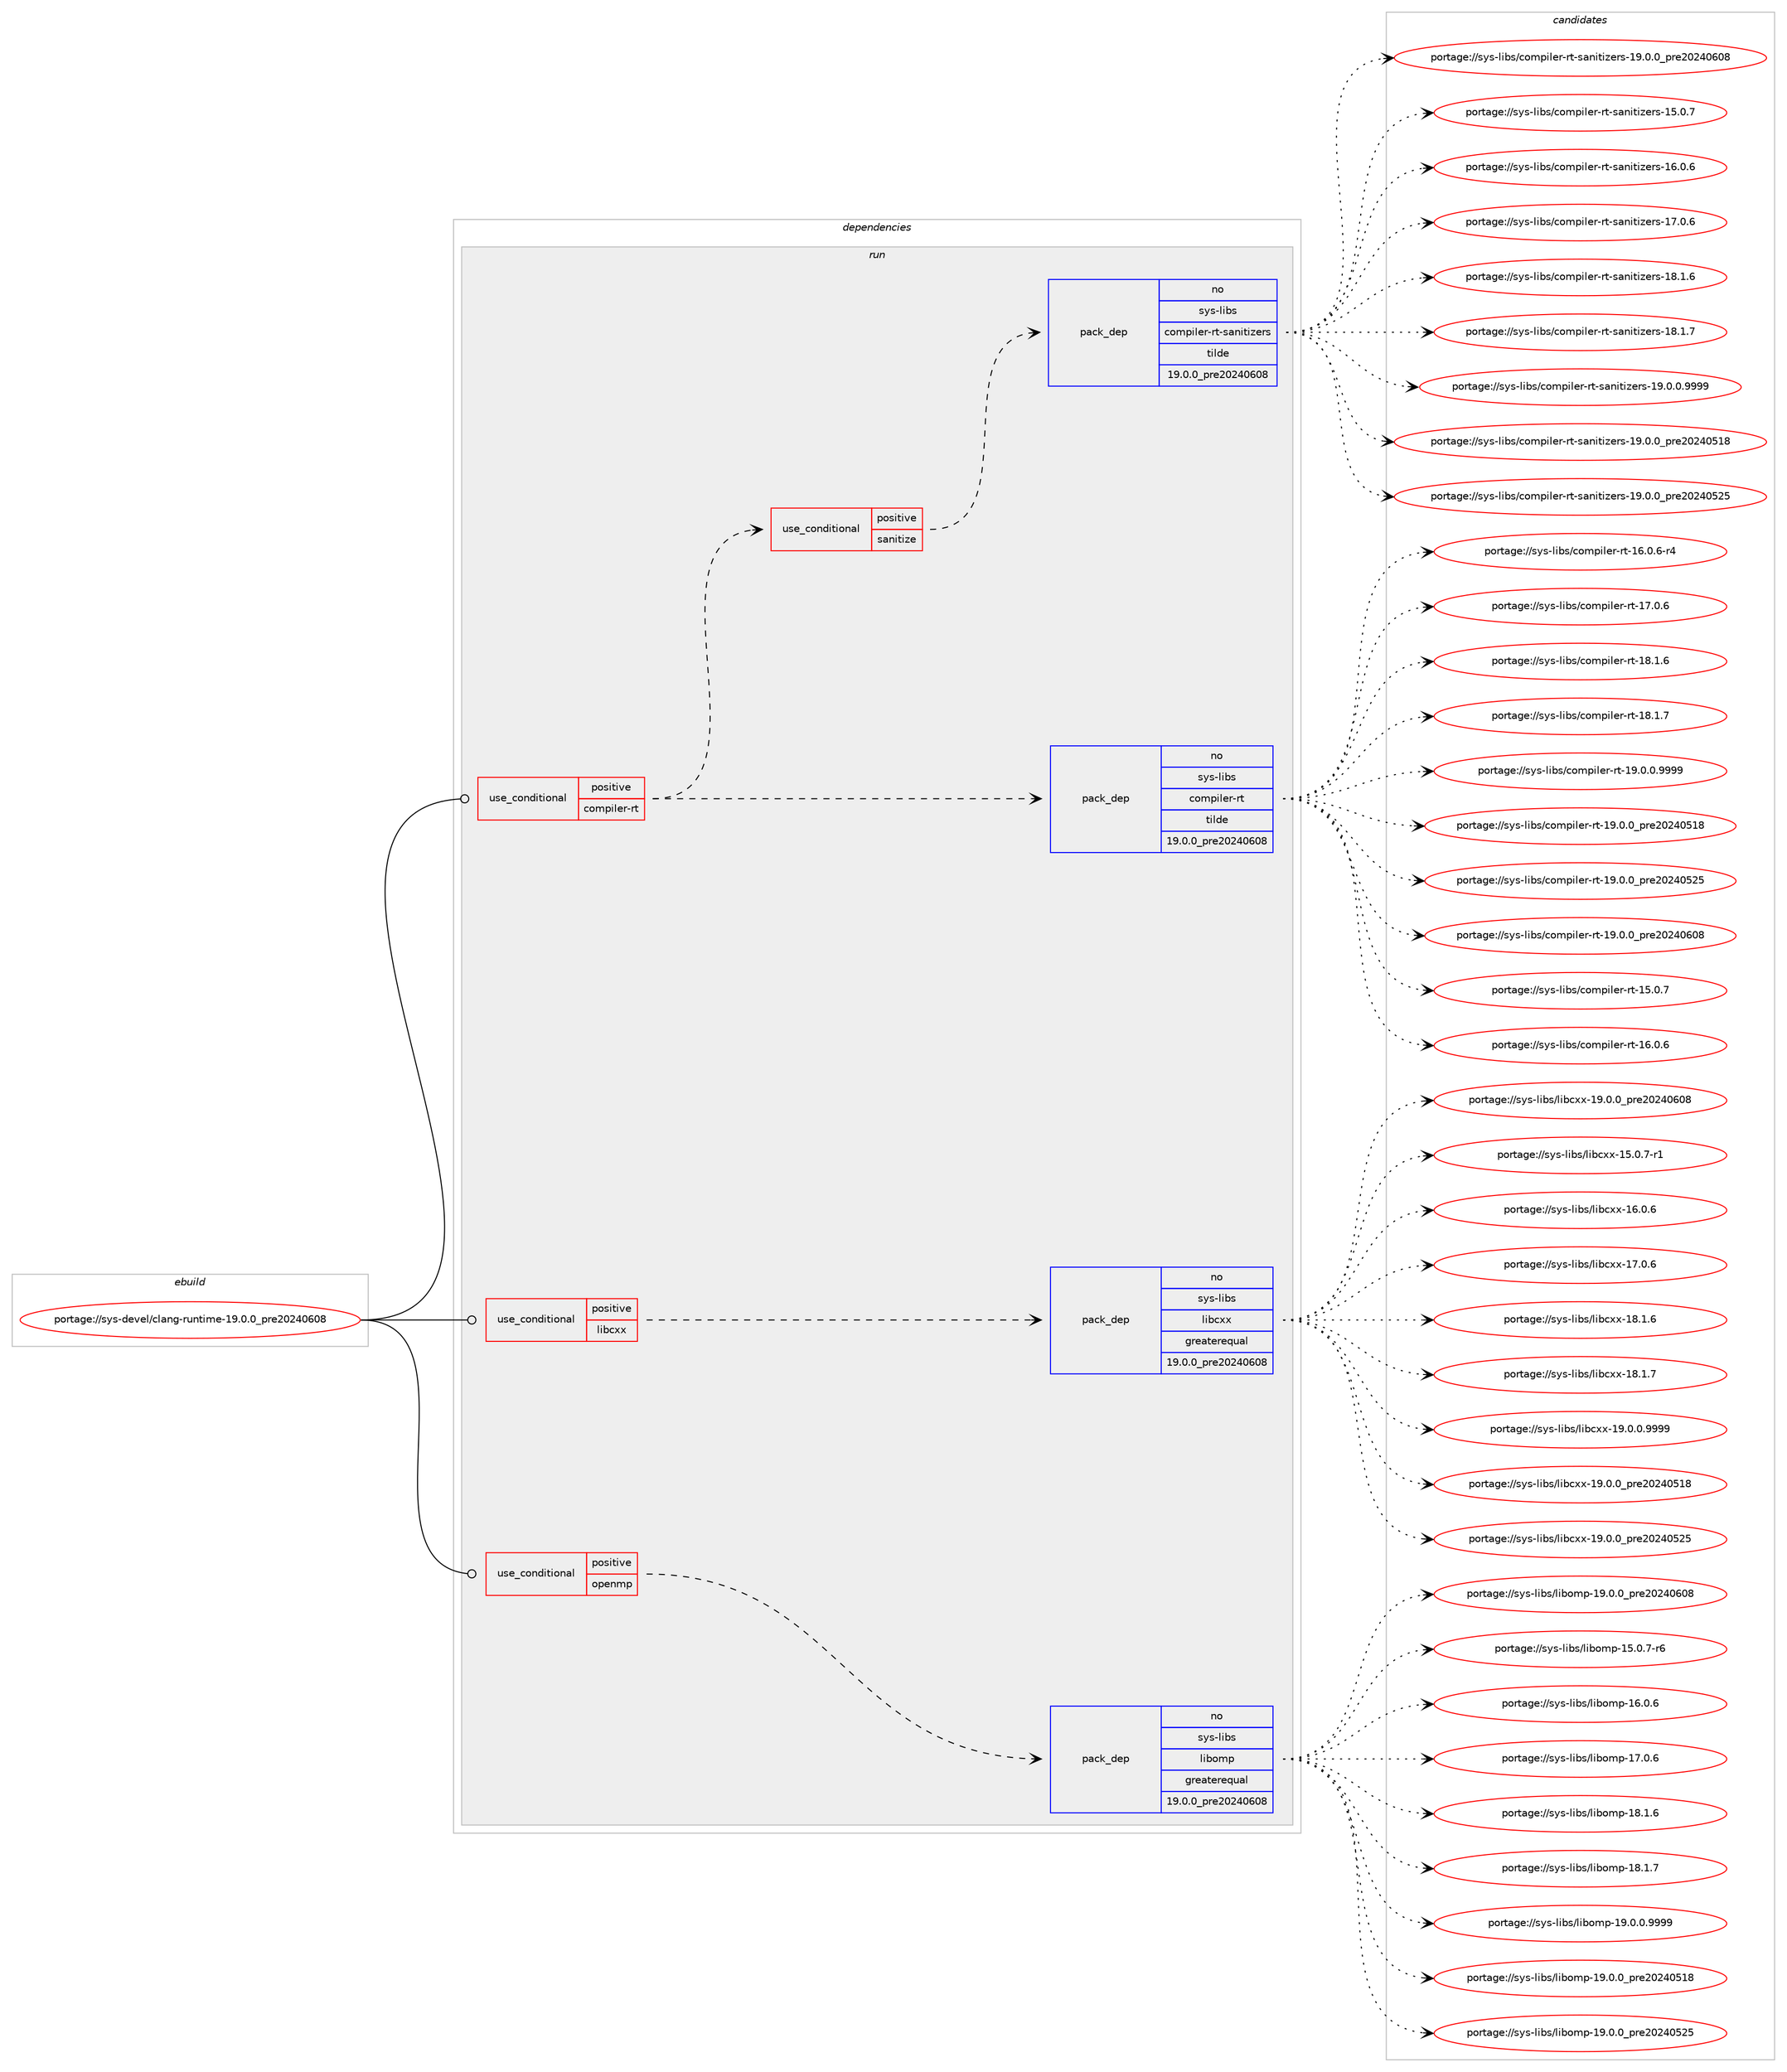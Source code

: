 digraph prolog {

# *************
# Graph options
# *************

newrank=true;
concentrate=true;
compound=true;
graph [rankdir=LR,fontname=Helvetica,fontsize=10,ranksep=1.5];#, ranksep=2.5, nodesep=0.2];
edge  [arrowhead=vee];
node  [fontname=Helvetica,fontsize=10];

# **********
# The ebuild
# **********

subgraph cluster_leftcol {
color=gray;
rank=same;
label=<<i>ebuild</i>>;
id [label="portage://sys-devel/clang-runtime-19.0.0_pre20240608", color=red, width=4, href="../sys-devel/clang-runtime-19.0.0_pre20240608.svg"];
}

# ****************
# The dependencies
# ****************

subgraph cluster_midcol {
color=gray;
label=<<i>dependencies</i>>;
subgraph cluster_compile {
fillcolor="#eeeeee";
style=filled;
label=<<i>compile</i>>;
}
subgraph cluster_compileandrun {
fillcolor="#eeeeee";
style=filled;
label=<<i>compile and run</i>>;
}
subgraph cluster_run {
fillcolor="#eeeeee";
style=filled;
label=<<i>run</i>>;
subgraph cond947 {
dependency2299 [label=<<TABLE BORDER="0" CELLBORDER="1" CELLSPACING="0" CELLPADDING="4"><TR><TD ROWSPAN="3" CELLPADDING="10">use_conditional</TD></TR><TR><TD>positive</TD></TR><TR><TD>compiler-rt</TD></TR></TABLE>>, shape=none, color=red];
subgraph pack1331 {
dependency2300 [label=<<TABLE BORDER="0" CELLBORDER="1" CELLSPACING="0" CELLPADDING="4" WIDTH="220"><TR><TD ROWSPAN="6" CELLPADDING="30">pack_dep</TD></TR><TR><TD WIDTH="110">no</TD></TR><TR><TD>sys-libs</TD></TR><TR><TD>compiler-rt</TD></TR><TR><TD>tilde</TD></TR><TR><TD>19.0.0_pre20240608</TD></TR></TABLE>>, shape=none, color=blue];
}
dependency2299:e -> dependency2300:w [weight=20,style="dashed",arrowhead="vee"];
subgraph cond948 {
dependency2301 [label=<<TABLE BORDER="0" CELLBORDER="1" CELLSPACING="0" CELLPADDING="4"><TR><TD ROWSPAN="3" CELLPADDING="10">use_conditional</TD></TR><TR><TD>positive</TD></TR><TR><TD>sanitize</TD></TR></TABLE>>, shape=none, color=red];
subgraph pack1332 {
dependency2302 [label=<<TABLE BORDER="0" CELLBORDER="1" CELLSPACING="0" CELLPADDING="4" WIDTH="220"><TR><TD ROWSPAN="6" CELLPADDING="30">pack_dep</TD></TR><TR><TD WIDTH="110">no</TD></TR><TR><TD>sys-libs</TD></TR><TR><TD>compiler-rt-sanitizers</TD></TR><TR><TD>tilde</TD></TR><TR><TD>19.0.0_pre20240608</TD></TR></TABLE>>, shape=none, color=blue];
}
dependency2301:e -> dependency2302:w [weight=20,style="dashed",arrowhead="vee"];
}
dependency2299:e -> dependency2301:w [weight=20,style="dashed",arrowhead="vee"];
}
id:e -> dependency2299:w [weight=20,style="solid",arrowhead="odot"];
subgraph cond949 {
dependency2303 [label=<<TABLE BORDER="0" CELLBORDER="1" CELLSPACING="0" CELLPADDING="4"><TR><TD ROWSPAN="3" CELLPADDING="10">use_conditional</TD></TR><TR><TD>positive</TD></TR><TR><TD>libcxx</TD></TR></TABLE>>, shape=none, color=red];
subgraph pack1333 {
dependency2304 [label=<<TABLE BORDER="0" CELLBORDER="1" CELLSPACING="0" CELLPADDING="4" WIDTH="220"><TR><TD ROWSPAN="6" CELLPADDING="30">pack_dep</TD></TR><TR><TD WIDTH="110">no</TD></TR><TR><TD>sys-libs</TD></TR><TR><TD>libcxx</TD></TR><TR><TD>greaterequal</TD></TR><TR><TD>19.0.0_pre20240608</TD></TR></TABLE>>, shape=none, color=blue];
}
dependency2303:e -> dependency2304:w [weight=20,style="dashed",arrowhead="vee"];
}
id:e -> dependency2303:w [weight=20,style="solid",arrowhead="odot"];
subgraph cond950 {
dependency2305 [label=<<TABLE BORDER="0" CELLBORDER="1" CELLSPACING="0" CELLPADDING="4"><TR><TD ROWSPAN="3" CELLPADDING="10">use_conditional</TD></TR><TR><TD>positive</TD></TR><TR><TD>openmp</TD></TR></TABLE>>, shape=none, color=red];
subgraph pack1334 {
dependency2306 [label=<<TABLE BORDER="0" CELLBORDER="1" CELLSPACING="0" CELLPADDING="4" WIDTH="220"><TR><TD ROWSPAN="6" CELLPADDING="30">pack_dep</TD></TR><TR><TD WIDTH="110">no</TD></TR><TR><TD>sys-libs</TD></TR><TR><TD>libomp</TD></TR><TR><TD>greaterequal</TD></TR><TR><TD>19.0.0_pre20240608</TD></TR></TABLE>>, shape=none, color=blue];
}
dependency2305:e -> dependency2306:w [weight=20,style="dashed",arrowhead="vee"];
}
id:e -> dependency2305:w [weight=20,style="solid",arrowhead="odot"];
}
}

# **************
# The candidates
# **************

subgraph cluster_choices {
rank=same;
color=gray;
label=<<i>candidates</i>>;

subgraph choice1331 {
color=black;
nodesep=1;
choice115121115451081059811547991111091121051081011144511411645495346484655 [label="portage://sys-libs/compiler-rt-15.0.7", color=red, width=4,href="../sys-libs/compiler-rt-15.0.7.svg"];
choice115121115451081059811547991111091121051081011144511411645495446484654 [label="portage://sys-libs/compiler-rt-16.0.6", color=red, width=4,href="../sys-libs/compiler-rt-16.0.6.svg"];
choice1151211154510810598115479911110911210510810111445114116454954464846544511452 [label="portage://sys-libs/compiler-rt-16.0.6-r4", color=red, width=4,href="../sys-libs/compiler-rt-16.0.6-r4.svg"];
choice115121115451081059811547991111091121051081011144511411645495546484654 [label="portage://sys-libs/compiler-rt-17.0.6", color=red, width=4,href="../sys-libs/compiler-rt-17.0.6.svg"];
choice115121115451081059811547991111091121051081011144511411645495646494654 [label="portage://sys-libs/compiler-rt-18.1.6", color=red, width=4,href="../sys-libs/compiler-rt-18.1.6.svg"];
choice115121115451081059811547991111091121051081011144511411645495646494655 [label="portage://sys-libs/compiler-rt-18.1.7", color=red, width=4,href="../sys-libs/compiler-rt-18.1.7.svg"];
choice1151211154510810598115479911110911210510810111445114116454957464846484657575757 [label="portage://sys-libs/compiler-rt-19.0.0.9999", color=red, width=4,href="../sys-libs/compiler-rt-19.0.0.9999.svg"];
choice115121115451081059811547991111091121051081011144511411645495746484648951121141015048505248534956 [label="portage://sys-libs/compiler-rt-19.0.0_pre20240518", color=red, width=4,href="../sys-libs/compiler-rt-19.0.0_pre20240518.svg"];
choice115121115451081059811547991111091121051081011144511411645495746484648951121141015048505248535053 [label="portage://sys-libs/compiler-rt-19.0.0_pre20240525", color=red, width=4,href="../sys-libs/compiler-rt-19.0.0_pre20240525.svg"];
choice115121115451081059811547991111091121051081011144511411645495746484648951121141015048505248544856 [label="portage://sys-libs/compiler-rt-19.0.0_pre20240608", color=red, width=4,href="../sys-libs/compiler-rt-19.0.0_pre20240608.svg"];
dependency2300:e -> choice115121115451081059811547991111091121051081011144511411645495346484655:w [style=dotted,weight="100"];
dependency2300:e -> choice115121115451081059811547991111091121051081011144511411645495446484654:w [style=dotted,weight="100"];
dependency2300:e -> choice1151211154510810598115479911110911210510810111445114116454954464846544511452:w [style=dotted,weight="100"];
dependency2300:e -> choice115121115451081059811547991111091121051081011144511411645495546484654:w [style=dotted,weight="100"];
dependency2300:e -> choice115121115451081059811547991111091121051081011144511411645495646494654:w [style=dotted,weight="100"];
dependency2300:e -> choice115121115451081059811547991111091121051081011144511411645495646494655:w [style=dotted,weight="100"];
dependency2300:e -> choice1151211154510810598115479911110911210510810111445114116454957464846484657575757:w [style=dotted,weight="100"];
dependency2300:e -> choice115121115451081059811547991111091121051081011144511411645495746484648951121141015048505248534956:w [style=dotted,weight="100"];
dependency2300:e -> choice115121115451081059811547991111091121051081011144511411645495746484648951121141015048505248535053:w [style=dotted,weight="100"];
dependency2300:e -> choice115121115451081059811547991111091121051081011144511411645495746484648951121141015048505248544856:w [style=dotted,weight="100"];
}
subgraph choice1332 {
color=black;
nodesep=1;
choice1151211154510810598115479911110911210510810111445114116451159711010511610512210111411545495346484655 [label="portage://sys-libs/compiler-rt-sanitizers-15.0.7", color=red, width=4,href="../sys-libs/compiler-rt-sanitizers-15.0.7.svg"];
choice1151211154510810598115479911110911210510810111445114116451159711010511610512210111411545495446484654 [label="portage://sys-libs/compiler-rt-sanitizers-16.0.6", color=red, width=4,href="../sys-libs/compiler-rt-sanitizers-16.0.6.svg"];
choice1151211154510810598115479911110911210510810111445114116451159711010511610512210111411545495546484654 [label="portage://sys-libs/compiler-rt-sanitizers-17.0.6", color=red, width=4,href="../sys-libs/compiler-rt-sanitizers-17.0.6.svg"];
choice1151211154510810598115479911110911210510810111445114116451159711010511610512210111411545495646494654 [label="portage://sys-libs/compiler-rt-sanitizers-18.1.6", color=red, width=4,href="../sys-libs/compiler-rt-sanitizers-18.1.6.svg"];
choice1151211154510810598115479911110911210510810111445114116451159711010511610512210111411545495646494655 [label="portage://sys-libs/compiler-rt-sanitizers-18.1.7", color=red, width=4,href="../sys-libs/compiler-rt-sanitizers-18.1.7.svg"];
choice11512111545108105981154799111109112105108101114451141164511597110105116105122101114115454957464846484657575757 [label="portage://sys-libs/compiler-rt-sanitizers-19.0.0.9999", color=red, width=4,href="../sys-libs/compiler-rt-sanitizers-19.0.0.9999.svg"];
choice1151211154510810598115479911110911210510810111445114116451159711010511610512210111411545495746484648951121141015048505248534956 [label="portage://sys-libs/compiler-rt-sanitizers-19.0.0_pre20240518", color=red, width=4,href="../sys-libs/compiler-rt-sanitizers-19.0.0_pre20240518.svg"];
choice1151211154510810598115479911110911210510810111445114116451159711010511610512210111411545495746484648951121141015048505248535053 [label="portage://sys-libs/compiler-rt-sanitizers-19.0.0_pre20240525", color=red, width=4,href="../sys-libs/compiler-rt-sanitizers-19.0.0_pre20240525.svg"];
choice1151211154510810598115479911110911210510810111445114116451159711010511610512210111411545495746484648951121141015048505248544856 [label="portage://sys-libs/compiler-rt-sanitizers-19.0.0_pre20240608", color=red, width=4,href="../sys-libs/compiler-rt-sanitizers-19.0.0_pre20240608.svg"];
dependency2302:e -> choice1151211154510810598115479911110911210510810111445114116451159711010511610512210111411545495346484655:w [style=dotted,weight="100"];
dependency2302:e -> choice1151211154510810598115479911110911210510810111445114116451159711010511610512210111411545495446484654:w [style=dotted,weight="100"];
dependency2302:e -> choice1151211154510810598115479911110911210510810111445114116451159711010511610512210111411545495546484654:w [style=dotted,weight="100"];
dependency2302:e -> choice1151211154510810598115479911110911210510810111445114116451159711010511610512210111411545495646494654:w [style=dotted,weight="100"];
dependency2302:e -> choice1151211154510810598115479911110911210510810111445114116451159711010511610512210111411545495646494655:w [style=dotted,weight="100"];
dependency2302:e -> choice11512111545108105981154799111109112105108101114451141164511597110105116105122101114115454957464846484657575757:w [style=dotted,weight="100"];
dependency2302:e -> choice1151211154510810598115479911110911210510810111445114116451159711010511610512210111411545495746484648951121141015048505248534956:w [style=dotted,weight="100"];
dependency2302:e -> choice1151211154510810598115479911110911210510810111445114116451159711010511610512210111411545495746484648951121141015048505248535053:w [style=dotted,weight="100"];
dependency2302:e -> choice1151211154510810598115479911110911210510810111445114116451159711010511610512210111411545495746484648951121141015048505248544856:w [style=dotted,weight="100"];
}
subgraph choice1333 {
color=black;
nodesep=1;
choice1151211154510810598115471081059899120120454953464846554511449 [label="portage://sys-libs/libcxx-15.0.7-r1", color=red, width=4,href="../sys-libs/libcxx-15.0.7-r1.svg"];
choice115121115451081059811547108105989912012045495446484654 [label="portage://sys-libs/libcxx-16.0.6", color=red, width=4,href="../sys-libs/libcxx-16.0.6.svg"];
choice115121115451081059811547108105989912012045495546484654 [label="portage://sys-libs/libcxx-17.0.6", color=red, width=4,href="../sys-libs/libcxx-17.0.6.svg"];
choice115121115451081059811547108105989912012045495646494654 [label="portage://sys-libs/libcxx-18.1.6", color=red, width=4,href="../sys-libs/libcxx-18.1.6.svg"];
choice115121115451081059811547108105989912012045495646494655 [label="portage://sys-libs/libcxx-18.1.7", color=red, width=4,href="../sys-libs/libcxx-18.1.7.svg"];
choice1151211154510810598115471081059899120120454957464846484657575757 [label="portage://sys-libs/libcxx-19.0.0.9999", color=red, width=4,href="../sys-libs/libcxx-19.0.0.9999.svg"];
choice115121115451081059811547108105989912012045495746484648951121141015048505248534956 [label="portage://sys-libs/libcxx-19.0.0_pre20240518", color=red, width=4,href="../sys-libs/libcxx-19.0.0_pre20240518.svg"];
choice115121115451081059811547108105989912012045495746484648951121141015048505248535053 [label="portage://sys-libs/libcxx-19.0.0_pre20240525", color=red, width=4,href="../sys-libs/libcxx-19.0.0_pre20240525.svg"];
choice115121115451081059811547108105989912012045495746484648951121141015048505248544856 [label="portage://sys-libs/libcxx-19.0.0_pre20240608", color=red, width=4,href="../sys-libs/libcxx-19.0.0_pre20240608.svg"];
dependency2304:e -> choice1151211154510810598115471081059899120120454953464846554511449:w [style=dotted,weight="100"];
dependency2304:e -> choice115121115451081059811547108105989912012045495446484654:w [style=dotted,weight="100"];
dependency2304:e -> choice115121115451081059811547108105989912012045495546484654:w [style=dotted,weight="100"];
dependency2304:e -> choice115121115451081059811547108105989912012045495646494654:w [style=dotted,weight="100"];
dependency2304:e -> choice115121115451081059811547108105989912012045495646494655:w [style=dotted,weight="100"];
dependency2304:e -> choice1151211154510810598115471081059899120120454957464846484657575757:w [style=dotted,weight="100"];
dependency2304:e -> choice115121115451081059811547108105989912012045495746484648951121141015048505248534956:w [style=dotted,weight="100"];
dependency2304:e -> choice115121115451081059811547108105989912012045495746484648951121141015048505248535053:w [style=dotted,weight="100"];
dependency2304:e -> choice115121115451081059811547108105989912012045495746484648951121141015048505248544856:w [style=dotted,weight="100"];
}
subgraph choice1334 {
color=black;
nodesep=1;
choice11512111545108105981154710810598111109112454953464846554511454 [label="portage://sys-libs/libomp-15.0.7-r6", color=red, width=4,href="../sys-libs/libomp-15.0.7-r6.svg"];
choice1151211154510810598115471081059811110911245495446484654 [label="portage://sys-libs/libomp-16.0.6", color=red, width=4,href="../sys-libs/libomp-16.0.6.svg"];
choice1151211154510810598115471081059811110911245495546484654 [label="portage://sys-libs/libomp-17.0.6", color=red, width=4,href="../sys-libs/libomp-17.0.6.svg"];
choice1151211154510810598115471081059811110911245495646494654 [label="portage://sys-libs/libomp-18.1.6", color=red, width=4,href="../sys-libs/libomp-18.1.6.svg"];
choice1151211154510810598115471081059811110911245495646494655 [label="portage://sys-libs/libomp-18.1.7", color=red, width=4,href="../sys-libs/libomp-18.1.7.svg"];
choice11512111545108105981154710810598111109112454957464846484657575757 [label="portage://sys-libs/libomp-19.0.0.9999", color=red, width=4,href="../sys-libs/libomp-19.0.0.9999.svg"];
choice1151211154510810598115471081059811110911245495746484648951121141015048505248534956 [label="portage://sys-libs/libomp-19.0.0_pre20240518", color=red, width=4,href="../sys-libs/libomp-19.0.0_pre20240518.svg"];
choice1151211154510810598115471081059811110911245495746484648951121141015048505248535053 [label="portage://sys-libs/libomp-19.0.0_pre20240525", color=red, width=4,href="../sys-libs/libomp-19.0.0_pre20240525.svg"];
choice1151211154510810598115471081059811110911245495746484648951121141015048505248544856 [label="portage://sys-libs/libomp-19.0.0_pre20240608", color=red, width=4,href="../sys-libs/libomp-19.0.0_pre20240608.svg"];
dependency2306:e -> choice11512111545108105981154710810598111109112454953464846554511454:w [style=dotted,weight="100"];
dependency2306:e -> choice1151211154510810598115471081059811110911245495446484654:w [style=dotted,weight="100"];
dependency2306:e -> choice1151211154510810598115471081059811110911245495546484654:w [style=dotted,weight="100"];
dependency2306:e -> choice1151211154510810598115471081059811110911245495646494654:w [style=dotted,weight="100"];
dependency2306:e -> choice1151211154510810598115471081059811110911245495646494655:w [style=dotted,weight="100"];
dependency2306:e -> choice11512111545108105981154710810598111109112454957464846484657575757:w [style=dotted,weight="100"];
dependency2306:e -> choice1151211154510810598115471081059811110911245495746484648951121141015048505248534956:w [style=dotted,weight="100"];
dependency2306:e -> choice1151211154510810598115471081059811110911245495746484648951121141015048505248535053:w [style=dotted,weight="100"];
dependency2306:e -> choice1151211154510810598115471081059811110911245495746484648951121141015048505248544856:w [style=dotted,weight="100"];
}
}

}
